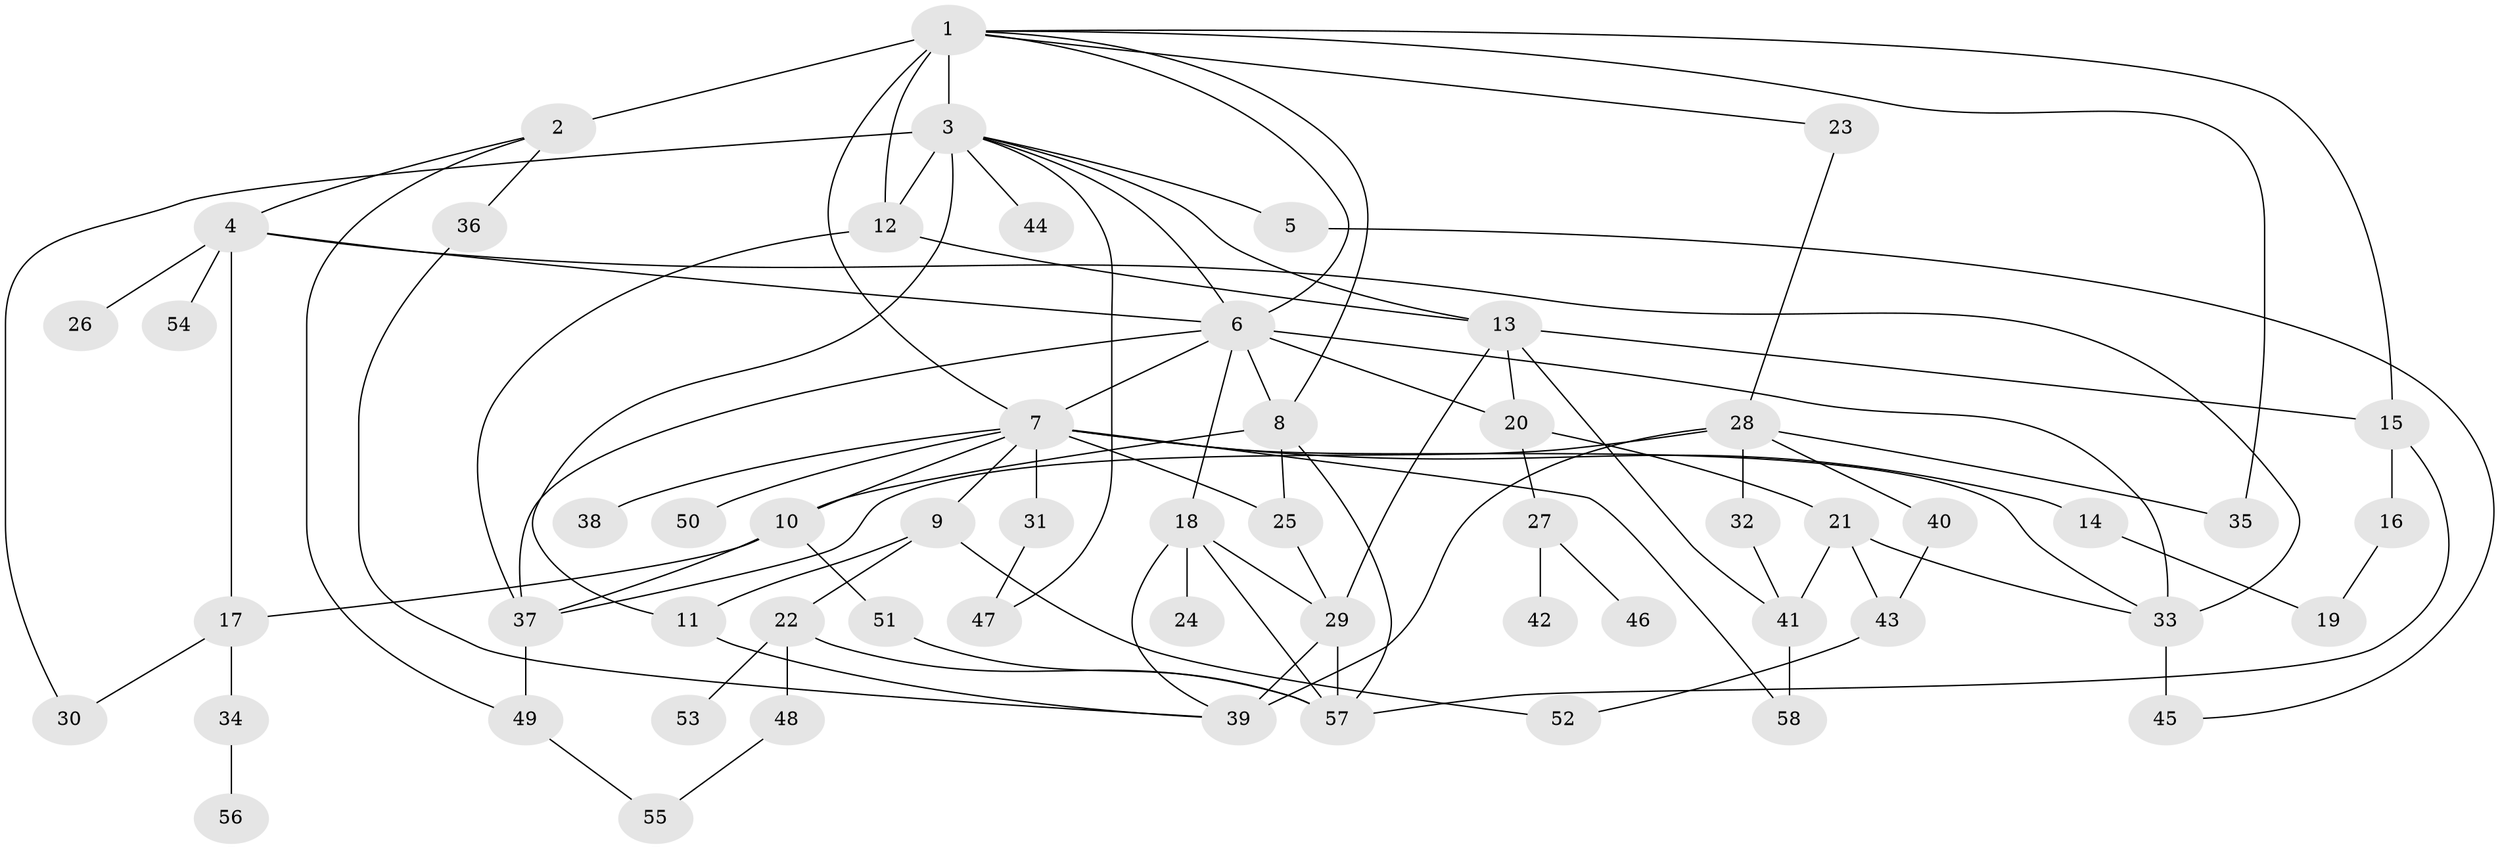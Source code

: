 // original degree distribution, {12: 0.006896551724137931, 2: 0.2, 16: 0.006896551724137931, 9: 0.013793103448275862, 3: 0.15172413793103448, 10: 0.006896551724137931, 14: 0.006896551724137931, 6: 0.034482758620689655, 1: 0.4689655172413793, 5: 0.027586206896551724, 4: 0.041379310344827586, 8: 0.020689655172413793, 7: 0.013793103448275862}
// Generated by graph-tools (version 1.1) at 2025/50/03/04/25 22:50:40]
// undirected, 58 vertices, 98 edges
graph export_dot {
  node [color=gray90,style=filled];
  1;
  2;
  3;
  4;
  5;
  6;
  7;
  8;
  9;
  10;
  11;
  12;
  13;
  14;
  15;
  16;
  17;
  18;
  19;
  20;
  21;
  22;
  23;
  24;
  25;
  26;
  27;
  28;
  29;
  30;
  31;
  32;
  33;
  34;
  35;
  36;
  37;
  38;
  39;
  40;
  41;
  42;
  43;
  44;
  45;
  46;
  47;
  48;
  49;
  50;
  51;
  52;
  53;
  54;
  55;
  56;
  57;
  58;
  1 -- 2 [weight=3.0];
  1 -- 3 [weight=1.0];
  1 -- 6 [weight=1.0];
  1 -- 7 [weight=1.0];
  1 -- 8 [weight=1.0];
  1 -- 12 [weight=1.0];
  1 -- 15 [weight=1.0];
  1 -- 23 [weight=1.0];
  1 -- 35 [weight=1.0];
  2 -- 4 [weight=1.0];
  2 -- 36 [weight=1.0];
  2 -- 49 [weight=1.0];
  3 -- 5 [weight=1.0];
  3 -- 6 [weight=1.0];
  3 -- 11 [weight=1.0];
  3 -- 12 [weight=7.0];
  3 -- 13 [weight=1.0];
  3 -- 30 [weight=1.0];
  3 -- 44 [weight=1.0];
  3 -- 47 [weight=1.0];
  4 -- 6 [weight=1.0];
  4 -- 17 [weight=1.0];
  4 -- 26 [weight=1.0];
  4 -- 33 [weight=1.0];
  4 -- 54 [weight=1.0];
  5 -- 45 [weight=1.0];
  6 -- 7 [weight=1.0];
  6 -- 8 [weight=2.0];
  6 -- 18 [weight=1.0];
  6 -- 20 [weight=1.0];
  6 -- 33 [weight=1.0];
  6 -- 37 [weight=1.0];
  7 -- 9 [weight=1.0];
  7 -- 10 [weight=1.0];
  7 -- 14 [weight=3.0];
  7 -- 25 [weight=1.0];
  7 -- 31 [weight=1.0];
  7 -- 33 [weight=1.0];
  7 -- 38 [weight=1.0];
  7 -- 50 [weight=1.0];
  7 -- 58 [weight=1.0];
  8 -- 10 [weight=1.0];
  8 -- 25 [weight=1.0];
  8 -- 57 [weight=1.0];
  9 -- 11 [weight=1.0];
  9 -- 22 [weight=1.0];
  9 -- 52 [weight=1.0];
  10 -- 17 [weight=1.0];
  10 -- 37 [weight=1.0];
  10 -- 51 [weight=1.0];
  11 -- 39 [weight=1.0];
  12 -- 13 [weight=1.0];
  12 -- 37 [weight=1.0];
  13 -- 15 [weight=1.0];
  13 -- 20 [weight=1.0];
  13 -- 29 [weight=1.0];
  13 -- 41 [weight=1.0];
  14 -- 19 [weight=1.0];
  15 -- 16 [weight=1.0];
  15 -- 57 [weight=1.0];
  16 -- 19 [weight=1.0];
  17 -- 30 [weight=1.0];
  17 -- 34 [weight=1.0];
  18 -- 24 [weight=1.0];
  18 -- 29 [weight=1.0];
  18 -- 39 [weight=1.0];
  18 -- 57 [weight=1.0];
  20 -- 21 [weight=1.0];
  20 -- 27 [weight=1.0];
  21 -- 33 [weight=1.0];
  21 -- 41 [weight=3.0];
  21 -- 43 [weight=1.0];
  22 -- 48 [weight=1.0];
  22 -- 53 [weight=1.0];
  22 -- 57 [weight=1.0];
  23 -- 28 [weight=1.0];
  25 -- 29 [weight=1.0];
  27 -- 42 [weight=1.0];
  27 -- 46 [weight=1.0];
  28 -- 32 [weight=1.0];
  28 -- 35 [weight=1.0];
  28 -- 37 [weight=1.0];
  28 -- 39 [weight=3.0];
  28 -- 40 [weight=1.0];
  29 -- 39 [weight=1.0];
  29 -- 57 [weight=1.0];
  31 -- 47 [weight=1.0];
  32 -- 41 [weight=1.0];
  33 -- 45 [weight=3.0];
  34 -- 56 [weight=1.0];
  36 -- 39 [weight=1.0];
  37 -- 49 [weight=1.0];
  40 -- 43 [weight=1.0];
  41 -- 58 [weight=2.0];
  43 -- 52 [weight=1.0];
  48 -- 55 [weight=1.0];
  49 -- 55 [weight=1.0];
  51 -- 57 [weight=1.0];
}
